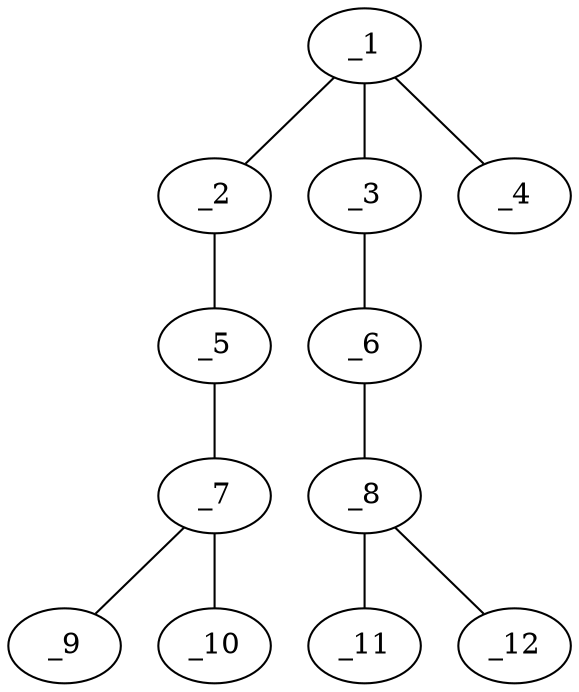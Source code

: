 graph molid63862 {
	_1	 [charge=0,
		chem=1,
		symbol="C  ",
		x="5.4641",
		y="-0.25"];
	_2	 [charge=0,
		chem=1,
		symbol="C  ",
		x="6.3301",
		y="0.25"];
	_1 -- _2	 [valence=1];
	_3	 [charge=0,
		chem=1,
		symbol="C  ",
		x="4.5981",
		y="0.25"];
	_1 -- _3	 [valence=1];
	_4	 [charge=0,
		chem=1,
		symbol="C  ",
		x="5.4641",
		y="-1.25"];
	_1 -- _4	 [valence=1];
	_5	 [charge=0,
		chem=1,
		symbol="C  ",
		x="7.1962",
		y="-0.25"];
	_2 -- _5	 [valence=1];
	_6	 [charge=0,
		chem=1,
		symbol="C  ",
		x="3.7321",
		y="-0.25"];
	_3 -- _6	 [valence=1];
	_7	 [charge=0,
		chem=1,
		symbol="C  ",
		x="8.0622",
		y="0.25"];
	_5 -- _7	 [valence=1];
	_8	 [charge=0,
		chem=1,
		symbol="C  ",
		x="2.866",
		y="0.25"];
	_6 -- _8	 [valence=1];
	_9	 [charge=0,
		chem=2,
		symbol="O  ",
		x="8.9282",
		y="-0.25"];
	_7 -- _9	 [valence=2];
	_10	 [charge=0,
		chem=2,
		symbol="O  ",
		x="8.0622",
		y="1.25"];
	_7 -- _10	 [valence=1];
	_11	 [charge=0,
		chem=2,
		symbol="O  ",
		x=2,
		y="-0.25"];
	_8 -- _11	 [valence=2];
	_12	 [charge=0,
		chem=2,
		symbol="O  ",
		x="2.866",
		y="1.25"];
	_8 -- _12	 [valence=1];
}
